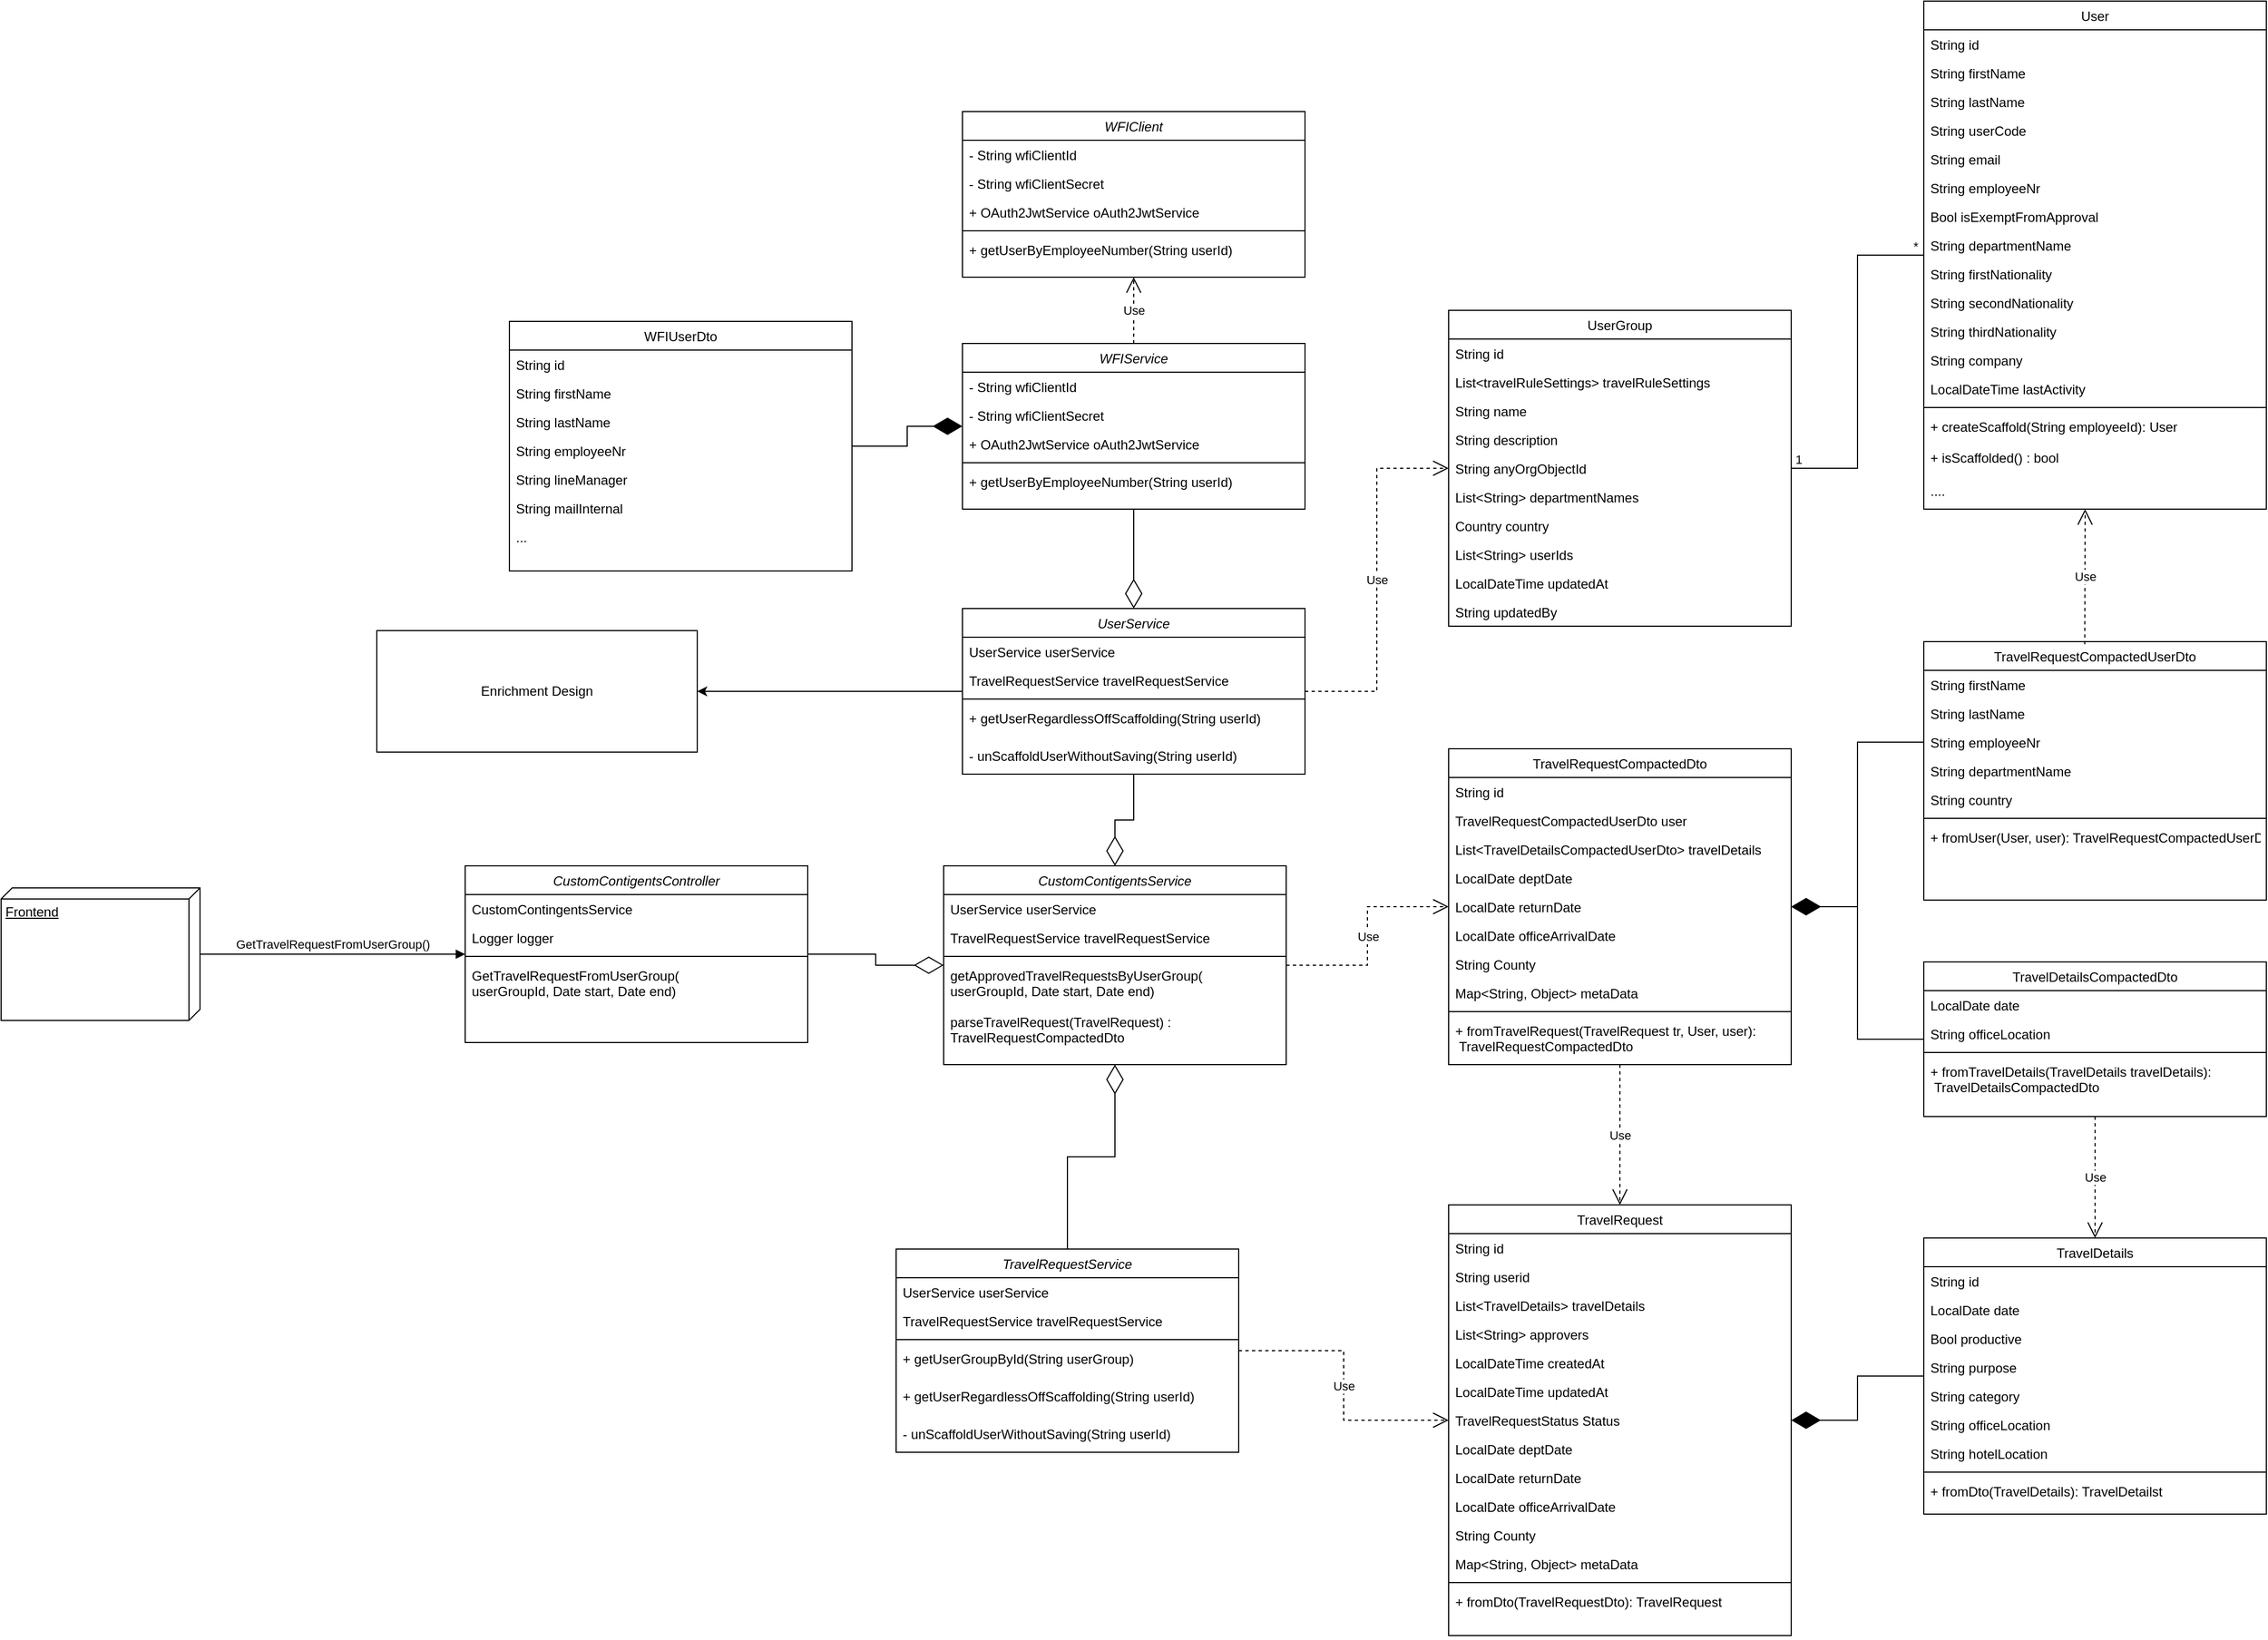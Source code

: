 <mxfile version="27.0.9">
  <diagram id="C5RBs43oDa-KdzZeNtuy" name="Page-1">
    <mxGraphModel dx="3778" dy="2885" grid="1" gridSize="10" guides="1" tooltips="1" connect="1" arrows="1" fold="1" page="1" pageScale="1" pageWidth="827" pageHeight="1169" math="0" shadow="0">
      <root>
        <mxCell id="WIyWlLk6GJQsqaUBKTNV-0" />
        <mxCell id="WIyWlLk6GJQsqaUBKTNV-1" parent="WIyWlLk6GJQsqaUBKTNV-0" />
        <mxCell id="zkfFHV4jXpPFQw0GAbJ--0" value="CustomContigentsController" style="swimlane;fontStyle=2;align=center;verticalAlign=top;childLayout=stackLayout;horizontal=1;startSize=26;horizontalStack=0;resizeParent=1;resizeLast=0;collapsible=1;marginBottom=0;rounded=0;shadow=0;strokeWidth=1;" parent="WIyWlLk6GJQsqaUBKTNV-1" vertex="1">
          <mxGeometry x="-20" y="323" width="310" height="160" as="geometry">
            <mxRectangle x="230" y="140" width="160" height="26" as="alternateBounds" />
          </mxGeometry>
        </mxCell>
        <mxCell id="pXwS8u75Fgbr8k_ODCvV-9" value="CustomContingentsService" style="text;align=left;verticalAlign=top;spacingLeft=4;spacingRight=4;overflow=hidden;rotatable=0;points=[[0,0.5],[1,0.5]];portConstraint=eastwest;rounded=0;shadow=0;html=0;" parent="zkfFHV4jXpPFQw0GAbJ--0" vertex="1">
          <mxGeometry y="26" width="310" height="26" as="geometry" />
        </mxCell>
        <mxCell id="zkfFHV4jXpPFQw0GAbJ--3" value="Logger logger" style="text;align=left;verticalAlign=top;spacingLeft=4;spacingRight=4;overflow=hidden;rotatable=0;points=[[0,0.5],[1,0.5]];portConstraint=eastwest;rounded=0;shadow=0;html=0;" parent="zkfFHV4jXpPFQw0GAbJ--0" vertex="1">
          <mxGeometry y="52" width="310" height="26" as="geometry" />
        </mxCell>
        <mxCell id="zkfFHV4jXpPFQw0GAbJ--4" value="" style="line;html=1;strokeWidth=1;align=left;verticalAlign=middle;spacingTop=-1;spacingLeft=3;spacingRight=3;rotatable=0;labelPosition=right;points=[];portConstraint=eastwest;" parent="zkfFHV4jXpPFQw0GAbJ--0" vertex="1">
          <mxGeometry y="78" width="310" height="8" as="geometry" />
        </mxCell>
        <mxCell id="zkfFHV4jXpPFQw0GAbJ--5" value="GetTravelRequestFromUserGroup(&#xa;userGroupId, Date start, Date end)" style="text;align=left;verticalAlign=top;spacingLeft=4;spacingRight=4;overflow=hidden;rotatable=0;points=[[0,0.5],[1,0.5]];portConstraint=eastwest;" parent="zkfFHV4jXpPFQw0GAbJ--0" vertex="1">
          <mxGeometry y="86" width="310" height="70" as="geometry" />
        </mxCell>
        <mxCell id="zkfFHV4jXpPFQw0GAbJ--17" value="TravelRequestCompactedDto" style="swimlane;fontStyle=0;align=center;verticalAlign=top;childLayout=stackLayout;horizontal=1;startSize=26;horizontalStack=0;resizeParent=1;resizeLast=0;collapsible=1;marginBottom=0;rounded=0;shadow=0;strokeWidth=1;" parent="WIyWlLk6GJQsqaUBKTNV-1" vertex="1">
          <mxGeometry x="870" y="217" width="310" height="286" as="geometry">
            <mxRectangle x="550" y="140" width="160" height="26" as="alternateBounds" />
          </mxGeometry>
        </mxCell>
        <mxCell id="zkfFHV4jXpPFQw0GAbJ--18" value="String id" style="text;align=left;verticalAlign=top;spacingLeft=4;spacingRight=4;overflow=hidden;rotatable=0;points=[[0,0.5],[1,0.5]];portConstraint=eastwest;" parent="zkfFHV4jXpPFQw0GAbJ--17" vertex="1">
          <mxGeometry y="26" width="310" height="26" as="geometry" />
        </mxCell>
        <mxCell id="zkfFHV4jXpPFQw0GAbJ--20" value="TravelRequestCompactedUserDto user&#xa;" style="text;align=left;verticalAlign=top;spacingLeft=4;spacingRight=4;overflow=hidden;rotatable=0;points=[[0,0.5],[1,0.5]];portConstraint=eastwest;rounded=0;shadow=0;html=0;" parent="zkfFHV4jXpPFQw0GAbJ--17" vertex="1">
          <mxGeometry y="52" width="310" height="26" as="geometry" />
        </mxCell>
        <mxCell id="pXwS8u75Fgbr8k_ODCvV-32" value="List&lt;TravelDetailsCompactedUserDto&gt; travelDetails&#xa;" style="text;align=left;verticalAlign=top;spacingLeft=4;spacingRight=4;overflow=hidden;rotatable=0;points=[[0,0.5],[1,0.5]];portConstraint=eastwest;rounded=0;shadow=0;html=0;" parent="zkfFHV4jXpPFQw0GAbJ--17" vertex="1">
          <mxGeometry y="78" width="310" height="26" as="geometry" />
        </mxCell>
        <mxCell id="zkfFHV4jXpPFQw0GAbJ--21" value="LocalDate deptDate" style="text;align=left;verticalAlign=top;spacingLeft=4;spacingRight=4;overflow=hidden;rotatable=0;points=[[0,0.5],[1,0.5]];portConstraint=eastwest;rounded=0;shadow=0;html=0;" parent="zkfFHV4jXpPFQw0GAbJ--17" vertex="1">
          <mxGeometry y="104" width="310" height="26" as="geometry" />
        </mxCell>
        <mxCell id="pXwS8u75Fgbr8k_ODCvV-15" value="LocalDate returnDate" style="text;align=left;verticalAlign=top;spacingLeft=4;spacingRight=4;overflow=hidden;rotatable=0;points=[[0,0.5],[1,0.5]];portConstraint=eastwest;rounded=0;shadow=0;html=0;" parent="zkfFHV4jXpPFQw0GAbJ--17" vertex="1">
          <mxGeometry y="130" width="310" height="26" as="geometry" />
        </mxCell>
        <mxCell id="zkfFHV4jXpPFQw0GAbJ--22" value="LocalDate officeArrivalDate" style="text;align=left;verticalAlign=top;spacingLeft=4;spacingRight=4;overflow=hidden;rotatable=0;points=[[0,0.5],[1,0.5]];portConstraint=eastwest;rounded=0;shadow=0;html=0;" parent="zkfFHV4jXpPFQw0GAbJ--17" vertex="1">
          <mxGeometry y="156" width="310" height="26" as="geometry" />
        </mxCell>
        <mxCell id="pXwS8u75Fgbr8k_ODCvV-20" value="String County" style="text;align=left;verticalAlign=top;spacingLeft=4;spacingRight=4;overflow=hidden;rotatable=0;points=[[0,0.5],[1,0.5]];portConstraint=eastwest;rounded=0;shadow=0;html=0;" parent="zkfFHV4jXpPFQw0GAbJ--17" vertex="1">
          <mxGeometry y="182" width="310" height="26" as="geometry" />
        </mxCell>
        <mxCell id="pXwS8u75Fgbr8k_ODCvV-21" value="Map&lt;String, Object&gt; metaData" style="text;align=left;verticalAlign=top;spacingLeft=4;spacingRight=4;overflow=hidden;rotatable=0;points=[[0,0.5],[1,0.5]];portConstraint=eastwest;rounded=0;shadow=0;html=0;" parent="zkfFHV4jXpPFQw0GAbJ--17" vertex="1">
          <mxGeometry y="208" width="310" height="26" as="geometry" />
        </mxCell>
        <mxCell id="zkfFHV4jXpPFQw0GAbJ--23" value="" style="line;html=1;strokeWidth=1;align=left;verticalAlign=middle;spacingTop=-1;spacingLeft=3;spacingRight=3;rotatable=0;labelPosition=right;points=[];portConstraint=eastwest;" parent="zkfFHV4jXpPFQw0GAbJ--17" vertex="1">
          <mxGeometry y="234" width="310" height="8" as="geometry" />
        </mxCell>
        <mxCell id="zkfFHV4jXpPFQw0GAbJ--24" value="+ fromTravelRequest(TravelRequest tr, User, user):&#xa; TravelRequestCompactedDto" style="text;align=left;verticalAlign=top;spacingLeft=4;spacingRight=4;overflow=hidden;rotatable=0;points=[[0,0.5],[1,0.5]];portConstraint=eastwest;" parent="zkfFHV4jXpPFQw0GAbJ--17" vertex="1">
          <mxGeometry y="242" width="310" height="44" as="geometry" />
        </mxCell>
        <mxCell id="pXwS8u75Fgbr8k_ODCvV-10" value="CustomContigentsService" style="swimlane;fontStyle=2;align=center;verticalAlign=top;childLayout=stackLayout;horizontal=1;startSize=26;horizontalStack=0;resizeParent=1;resizeLast=0;collapsible=1;marginBottom=0;rounded=0;shadow=0;strokeWidth=1;" parent="WIyWlLk6GJQsqaUBKTNV-1" vertex="1">
          <mxGeometry x="413" y="323" width="310" height="180" as="geometry">
            <mxRectangle x="230" y="140" width="160" height="26" as="alternateBounds" />
          </mxGeometry>
        </mxCell>
        <mxCell id="pXwS8u75Fgbr8k_ODCvV-11" value="UserService userService" style="text;align=left;verticalAlign=top;spacingLeft=4;spacingRight=4;overflow=hidden;rotatable=0;points=[[0,0.5],[1,0.5]];portConstraint=eastwest;rounded=0;shadow=0;html=0;" parent="pXwS8u75Fgbr8k_ODCvV-10" vertex="1">
          <mxGeometry y="26" width="310" height="26" as="geometry" />
        </mxCell>
        <mxCell id="pXwS8u75Fgbr8k_ODCvV-12" value="TravelRequestService travelRequestService" style="text;align=left;verticalAlign=top;spacingLeft=4;spacingRight=4;overflow=hidden;rotatable=0;points=[[0,0.5],[1,0.5]];portConstraint=eastwest;rounded=0;shadow=0;html=0;" parent="pXwS8u75Fgbr8k_ODCvV-10" vertex="1">
          <mxGeometry y="52" width="310" height="26" as="geometry" />
        </mxCell>
        <mxCell id="pXwS8u75Fgbr8k_ODCvV-13" value="" style="line;html=1;strokeWidth=1;align=left;verticalAlign=middle;spacingTop=-1;spacingLeft=3;spacingRight=3;rotatable=0;labelPosition=right;points=[];portConstraint=eastwest;" parent="pXwS8u75Fgbr8k_ODCvV-10" vertex="1">
          <mxGeometry y="78" width="310" height="8" as="geometry" />
        </mxCell>
        <mxCell id="pXwS8u75Fgbr8k_ODCvV-14" value="getApprovedTravelRequestsByUserGroup(&#xa;userGroupId, Date start, Date end)&#xa;&#xa;parseTravelRequest(TravelRequest) : &#xa;TravelRequestCompactedDto" style="text;align=left;verticalAlign=top;spacingLeft=4;spacingRight=4;overflow=hidden;rotatable=0;points=[[0,0.5],[1,0.5]];portConstraint=eastwest;" parent="pXwS8u75Fgbr8k_ODCvV-10" vertex="1">
          <mxGeometry y="86" width="310" height="94" as="geometry" />
        </mxCell>
        <mxCell id="pXwS8u75Fgbr8k_ODCvV-22" value="TravelDetailsCompactedDto" style="swimlane;fontStyle=0;align=center;verticalAlign=top;childLayout=stackLayout;horizontal=1;startSize=26;horizontalStack=0;resizeParent=1;resizeLast=0;collapsible=1;marginBottom=0;rounded=0;shadow=0;strokeWidth=1;" parent="WIyWlLk6GJQsqaUBKTNV-1" vertex="1">
          <mxGeometry x="1300" y="410" width="310" height="140" as="geometry">
            <mxRectangle x="550" y="140" width="160" height="26" as="alternateBounds" />
          </mxGeometry>
        </mxCell>
        <mxCell id="pXwS8u75Fgbr8k_ODCvV-28" value="LocalDate date" style="text;align=left;verticalAlign=top;spacingLeft=4;spacingRight=4;overflow=hidden;rotatable=0;points=[[0,0.5],[1,0.5]];portConstraint=eastwest;rounded=0;shadow=0;html=0;" parent="pXwS8u75Fgbr8k_ODCvV-22" vertex="1">
          <mxGeometry y="26" width="310" height="26" as="geometry" />
        </mxCell>
        <mxCell id="pXwS8u75Fgbr8k_ODCvV-29" value="String officeLocation" style="text;align=left;verticalAlign=top;spacingLeft=4;spacingRight=4;overflow=hidden;rotatable=0;points=[[0,0.5],[1,0.5]];portConstraint=eastwest;rounded=0;shadow=0;html=0;" parent="pXwS8u75Fgbr8k_ODCvV-22" vertex="1">
          <mxGeometry y="52" width="310" height="26" as="geometry" />
        </mxCell>
        <mxCell id="pXwS8u75Fgbr8k_ODCvV-30" value="" style="line;html=1;strokeWidth=1;align=left;verticalAlign=middle;spacingTop=-1;spacingLeft=3;spacingRight=3;rotatable=0;labelPosition=right;points=[];portConstraint=eastwest;" parent="pXwS8u75Fgbr8k_ODCvV-22" vertex="1">
          <mxGeometry y="78" width="310" height="8" as="geometry" />
        </mxCell>
        <mxCell id="pXwS8u75Fgbr8k_ODCvV-31" value="+ fromTravelDetails(TravelDetails travelDetails):&#xa; TravelDetailsCompactedDto" style="text;align=left;verticalAlign=top;spacingLeft=4;spacingRight=4;overflow=hidden;rotatable=0;points=[[0,0.5],[1,0.5]];portConstraint=eastwest;" parent="pXwS8u75Fgbr8k_ODCvV-22" vertex="1">
          <mxGeometry y="86" width="310" height="44" as="geometry" />
        </mxCell>
        <mxCell id="pXwS8u75Fgbr8k_ODCvV-33" value="TravelRequestCompactedUserDto" style="swimlane;fontStyle=0;align=center;verticalAlign=top;childLayout=stackLayout;horizontal=1;startSize=26;horizontalStack=0;resizeParent=1;resizeLast=0;collapsible=1;marginBottom=0;rounded=0;shadow=0;strokeWidth=1;" parent="WIyWlLk6GJQsqaUBKTNV-1" vertex="1">
          <mxGeometry x="1300" y="120" width="310" height="234" as="geometry">
            <mxRectangle x="550" y="140" width="160" height="26" as="alternateBounds" />
          </mxGeometry>
        </mxCell>
        <mxCell id="pXwS8u75Fgbr8k_ODCvV-44" value="String firstName" style="text;align=left;verticalAlign=top;spacingLeft=4;spacingRight=4;overflow=hidden;rotatable=0;points=[[0,0.5],[1,0.5]];portConstraint=eastwest;" parent="pXwS8u75Fgbr8k_ODCvV-33" vertex="1">
          <mxGeometry y="26" width="310" height="26" as="geometry" />
        </mxCell>
        <mxCell id="pXwS8u75Fgbr8k_ODCvV-35" value="String lastName" style="text;align=left;verticalAlign=top;spacingLeft=4;spacingRight=4;overflow=hidden;rotatable=0;points=[[0,0.5],[1,0.5]];portConstraint=eastwest;rounded=0;shadow=0;html=0;" parent="pXwS8u75Fgbr8k_ODCvV-33" vertex="1">
          <mxGeometry y="52" width="310" height="26" as="geometry" />
        </mxCell>
        <mxCell id="pXwS8u75Fgbr8k_ODCvV-36" value="String employeeNr" style="text;align=left;verticalAlign=top;spacingLeft=4;spacingRight=4;overflow=hidden;rotatable=0;points=[[0,0.5],[1,0.5]];portConstraint=eastwest;rounded=0;shadow=0;html=0;" parent="pXwS8u75Fgbr8k_ODCvV-33" vertex="1">
          <mxGeometry y="78" width="310" height="26" as="geometry" />
        </mxCell>
        <mxCell id="pXwS8u75Fgbr8k_ODCvV-37" value="String departmentName" style="text;align=left;verticalAlign=top;spacingLeft=4;spacingRight=4;overflow=hidden;rotatable=0;points=[[0,0.5],[1,0.5]];portConstraint=eastwest;rounded=0;shadow=0;html=0;" parent="pXwS8u75Fgbr8k_ODCvV-33" vertex="1">
          <mxGeometry y="104" width="310" height="26" as="geometry" />
        </mxCell>
        <mxCell id="pXwS8u75Fgbr8k_ODCvV-38" value="String country" style="text;align=left;verticalAlign=top;spacingLeft=4;spacingRight=4;overflow=hidden;rotatable=0;points=[[0,0.5],[1,0.5]];portConstraint=eastwest;rounded=0;shadow=0;html=0;" parent="pXwS8u75Fgbr8k_ODCvV-33" vertex="1">
          <mxGeometry y="130" width="310" height="26" as="geometry" />
        </mxCell>
        <mxCell id="pXwS8u75Fgbr8k_ODCvV-41" value="" style="line;html=1;strokeWidth=1;align=left;verticalAlign=middle;spacingTop=-1;spacingLeft=3;spacingRight=3;rotatable=0;labelPosition=right;points=[];portConstraint=eastwest;" parent="pXwS8u75Fgbr8k_ODCvV-33" vertex="1">
          <mxGeometry y="156" width="310" height="8" as="geometry" />
        </mxCell>
        <mxCell id="pXwS8u75Fgbr8k_ODCvV-42" value="+ fromUser(User, user): TravelRequestCompactedUserDto" style="text;align=left;verticalAlign=top;spacingLeft=4;spacingRight=4;overflow=hidden;rotatable=0;points=[[0,0.5],[1,0.5]];portConstraint=eastwest;" parent="pXwS8u75Fgbr8k_ODCvV-33" vertex="1">
          <mxGeometry y="164" width="310" height="44" as="geometry" />
        </mxCell>
        <mxCell id="pXwS8u75Fgbr8k_ODCvV-43" value="" style="endArrow=diamondThin;endFill=1;endSize=24;html=1;rounded=0;edgeStyle=elbowEdgeStyle;" parent="WIyWlLk6GJQsqaUBKTNV-1" source="pXwS8u75Fgbr8k_ODCvV-22" target="zkfFHV4jXpPFQw0GAbJ--17" edge="1">
          <mxGeometry width="160" relative="1" as="geometry">
            <mxPoint x="1299.07" y="111.142" as="sourcePoint" />
            <mxPoint x="930" y="430" as="targetPoint" />
          </mxGeometry>
        </mxCell>
        <mxCell id="pXwS8u75Fgbr8k_ODCvV-45" value="" style="endArrow=diamondThin;endFill=1;endSize=24;html=1;rounded=0;exitX=0;exitY=0.5;exitDx=0;exitDy=0;edgeStyle=elbowEdgeStyle;" parent="WIyWlLk6GJQsqaUBKTNV-1" source="pXwS8u75Fgbr8k_ODCvV-36" target="zkfFHV4jXpPFQw0GAbJ--17" edge="1">
          <mxGeometry width="160" relative="1" as="geometry">
            <mxPoint x="1309" y="199" as="sourcePoint" />
            <mxPoint x="1153" y="342" as="targetPoint" />
          </mxGeometry>
        </mxCell>
        <mxCell id="pXwS8u75Fgbr8k_ODCvV-46" value="TravelRequestService" style="swimlane;fontStyle=2;align=center;verticalAlign=top;childLayout=stackLayout;horizontal=1;startSize=26;horizontalStack=0;resizeParent=1;resizeLast=0;collapsible=1;marginBottom=0;rounded=0;shadow=0;strokeWidth=1;" parent="WIyWlLk6GJQsqaUBKTNV-1" vertex="1">
          <mxGeometry x="370" y="670" width="310" height="184" as="geometry">
            <mxRectangle x="230" y="140" width="160" height="26" as="alternateBounds" />
          </mxGeometry>
        </mxCell>
        <mxCell id="pXwS8u75Fgbr8k_ODCvV-47" value="UserService userService" style="text;align=left;verticalAlign=top;spacingLeft=4;spacingRight=4;overflow=hidden;rotatable=0;points=[[0,0.5],[1,0.5]];portConstraint=eastwest;rounded=0;shadow=0;html=0;" parent="pXwS8u75Fgbr8k_ODCvV-46" vertex="1">
          <mxGeometry y="26" width="310" height="26" as="geometry" />
        </mxCell>
        <mxCell id="pXwS8u75Fgbr8k_ODCvV-48" value="TravelRequestService travelRequestService" style="text;align=left;verticalAlign=top;spacingLeft=4;spacingRight=4;overflow=hidden;rotatable=0;points=[[0,0.5],[1,0.5]];portConstraint=eastwest;rounded=0;shadow=0;html=0;" parent="pXwS8u75Fgbr8k_ODCvV-46" vertex="1">
          <mxGeometry y="52" width="310" height="26" as="geometry" />
        </mxCell>
        <mxCell id="pXwS8u75Fgbr8k_ODCvV-49" value="" style="line;html=1;strokeWidth=1;align=left;verticalAlign=middle;spacingTop=-1;spacingLeft=3;spacingRight=3;rotatable=0;labelPosition=right;points=[];portConstraint=eastwest;" parent="pXwS8u75Fgbr8k_ODCvV-46" vertex="1">
          <mxGeometry y="78" width="310" height="8" as="geometry" />
        </mxCell>
        <mxCell id="pXwS8u75Fgbr8k_ODCvV-67" value="+ getUserGroupById(String userGroup)&#xa;" style="text;align=left;verticalAlign=top;spacingLeft=4;spacingRight=4;overflow=hidden;rotatable=0;points=[[0,0.5],[1,0.5]];portConstraint=eastwest;" parent="pXwS8u75Fgbr8k_ODCvV-46" vertex="1">
          <mxGeometry y="86" width="310" height="34" as="geometry" />
        </mxCell>
        <mxCell id="pXwS8u75Fgbr8k_ODCvV-51" value="+ getUserRegardlessOffScaffolding(String userId)&#xa;" style="text;align=left;verticalAlign=top;spacingLeft=4;spacingRight=4;overflow=hidden;rotatable=0;points=[[0,0.5],[1,0.5]];portConstraint=eastwest;" parent="pXwS8u75Fgbr8k_ODCvV-46" vertex="1">
          <mxGeometry y="120" width="310" height="34" as="geometry" />
        </mxCell>
        <mxCell id="pXwS8u75Fgbr8k_ODCvV-50" value="- unScaffoldUserWithoutSaving(String userId)&#xa;" style="text;align=left;verticalAlign=top;spacingLeft=4;spacingRight=4;overflow=hidden;rotatable=0;points=[[0,0.5],[1,0.5]];portConstraint=eastwest;" parent="pXwS8u75Fgbr8k_ODCvV-46" vertex="1">
          <mxGeometry y="154" width="310" height="30" as="geometry" />
        </mxCell>
        <mxCell id="pXwS8u75Fgbr8k_ODCvV-52" value="Use" style="endArrow=open;endSize=12;dashed=1;html=1;rounded=0;edgeStyle=elbowEdgeStyle;" parent="WIyWlLk6GJQsqaUBKTNV-1" source="pXwS8u75Fgbr8k_ODCvV-10" target="zkfFHV4jXpPFQw0GAbJ--17" edge="1">
          <mxGeometry width="160" relative="1" as="geometry">
            <mxPoint x="570" y="530" as="sourcePoint" />
            <mxPoint x="730" y="530" as="targetPoint" />
          </mxGeometry>
        </mxCell>
        <mxCell id="pXwS8u75Fgbr8k_ODCvV-59" value="" style="endArrow=diamondThin;endFill=0;endSize=24;html=1;rounded=0;edgeStyle=orthogonalEdgeStyle;elbow=vertical;" parent="WIyWlLk6GJQsqaUBKTNV-1" source="zkfFHV4jXpPFQw0GAbJ--0" target="pXwS8u75Fgbr8k_ODCvV-10" edge="1">
          <mxGeometry width="160" relative="1" as="geometry">
            <mxPoint x="610" y="470" as="sourcePoint" />
            <mxPoint x="770" y="470" as="targetPoint" />
          </mxGeometry>
        </mxCell>
        <mxCell id="pXwS8u75Fgbr8k_ODCvV-60" value="" style="endArrow=diamondThin;endFill=0;endSize=24;html=1;rounded=0;edgeStyle=elbowEdgeStyle;elbow=vertical;" parent="WIyWlLk6GJQsqaUBKTNV-1" source="pXwS8u75Fgbr8k_ODCvV-46" target="pXwS8u75Fgbr8k_ODCvV-10" edge="1">
          <mxGeometry width="160" relative="1" as="geometry">
            <mxPoint x="590" y="520" as="sourcePoint" />
            <mxPoint x="750" y="520" as="targetPoint" />
          </mxGeometry>
        </mxCell>
        <mxCell id="pXwS8u75Fgbr8k_ODCvV-61" value="UserService" style="swimlane;fontStyle=2;align=center;verticalAlign=top;childLayout=stackLayout;horizontal=1;startSize=26;horizontalStack=0;resizeParent=1;resizeLast=0;collapsible=1;marginBottom=0;rounded=0;shadow=0;strokeWidth=1;" parent="WIyWlLk6GJQsqaUBKTNV-1" vertex="1">
          <mxGeometry x="430" y="90" width="310" height="150" as="geometry">
            <mxRectangle x="230" y="140" width="160" height="26" as="alternateBounds" />
          </mxGeometry>
        </mxCell>
        <mxCell id="pXwS8u75Fgbr8k_ODCvV-62" value="UserService userService" style="text;align=left;verticalAlign=top;spacingLeft=4;spacingRight=4;overflow=hidden;rotatable=0;points=[[0,0.5],[1,0.5]];portConstraint=eastwest;rounded=0;shadow=0;html=0;" parent="pXwS8u75Fgbr8k_ODCvV-61" vertex="1">
          <mxGeometry y="26" width="310" height="26" as="geometry" />
        </mxCell>
        <mxCell id="pXwS8u75Fgbr8k_ODCvV-63" value="TravelRequestService travelRequestService" style="text;align=left;verticalAlign=top;spacingLeft=4;spacingRight=4;overflow=hidden;rotatable=0;points=[[0,0.5],[1,0.5]];portConstraint=eastwest;rounded=0;shadow=0;html=0;" parent="pXwS8u75Fgbr8k_ODCvV-61" vertex="1">
          <mxGeometry y="52" width="310" height="26" as="geometry" />
        </mxCell>
        <mxCell id="pXwS8u75Fgbr8k_ODCvV-64" value="" style="line;html=1;strokeWidth=1;align=left;verticalAlign=middle;spacingTop=-1;spacingLeft=3;spacingRight=3;rotatable=0;labelPosition=right;points=[];portConstraint=eastwest;" parent="pXwS8u75Fgbr8k_ODCvV-61" vertex="1">
          <mxGeometry y="78" width="310" height="8" as="geometry" />
        </mxCell>
        <mxCell id="pXwS8u75Fgbr8k_ODCvV-65" value="+ getUserRegardlessOffScaffolding(String userId)&#xa;" style="text;align=left;verticalAlign=top;spacingLeft=4;spacingRight=4;overflow=hidden;rotatable=0;points=[[0,0.5],[1,0.5]];portConstraint=eastwest;" parent="pXwS8u75Fgbr8k_ODCvV-61" vertex="1">
          <mxGeometry y="86" width="310" height="34" as="geometry" />
        </mxCell>
        <mxCell id="pXwS8u75Fgbr8k_ODCvV-66" value="- unScaffoldUserWithoutSaving(String userId)&#xa;" style="text;align=left;verticalAlign=top;spacingLeft=4;spacingRight=4;overflow=hidden;rotatable=0;points=[[0,0.5],[1,0.5]];portConstraint=eastwest;" parent="pXwS8u75Fgbr8k_ODCvV-61" vertex="1">
          <mxGeometry y="120" width="310" height="30" as="geometry" />
        </mxCell>
        <mxCell id="pXwS8u75Fgbr8k_ODCvV-68" value="" style="endArrow=diamondThin;endFill=0;endSize=24;html=1;rounded=0;edgeStyle=elbowEdgeStyle;elbow=vertical;" parent="WIyWlLk6GJQsqaUBKTNV-1" source="pXwS8u75Fgbr8k_ODCvV-61" target="pXwS8u75Fgbr8k_ODCvV-10" edge="1">
          <mxGeometry width="160" relative="1" as="geometry">
            <mxPoint x="345" y="690" as="sourcePoint" />
            <mxPoint x="578" y="513" as="targetPoint" />
          </mxGeometry>
        </mxCell>
        <mxCell id="pXwS8u75Fgbr8k_ODCvV-69" value="WFIService" style="swimlane;fontStyle=2;align=center;verticalAlign=top;childLayout=stackLayout;horizontal=1;startSize=26;horizontalStack=0;resizeParent=1;resizeLast=0;collapsible=1;marginBottom=0;rounded=0;shadow=0;strokeWidth=1;" parent="WIyWlLk6GJQsqaUBKTNV-1" vertex="1">
          <mxGeometry x="430" y="-150" width="310" height="150" as="geometry">
            <mxRectangle x="230" y="140" width="160" height="26" as="alternateBounds" />
          </mxGeometry>
        </mxCell>
        <mxCell id="pXwS8u75Fgbr8k_ODCvV-70" value="- String wfiClientId" style="text;align=left;verticalAlign=top;spacingLeft=4;spacingRight=4;overflow=hidden;rotatable=0;points=[[0,0.5],[1,0.5]];portConstraint=eastwest;rounded=0;shadow=0;html=0;" parent="pXwS8u75Fgbr8k_ODCvV-69" vertex="1">
          <mxGeometry y="26" width="310" height="26" as="geometry" />
        </mxCell>
        <mxCell id="pXwS8u75Fgbr8k_ODCvV-75" value="- String wfiClientSecret" style="text;align=left;verticalAlign=top;spacingLeft=4;spacingRight=4;overflow=hidden;rotatable=0;points=[[0,0.5],[1,0.5]];portConstraint=eastwest;rounded=0;shadow=0;html=0;" parent="pXwS8u75Fgbr8k_ODCvV-69" vertex="1">
          <mxGeometry y="52" width="310" height="26" as="geometry" />
        </mxCell>
        <mxCell id="pXwS8u75Fgbr8k_ODCvV-71" value="+ OAuth2JwtService oAuth2JwtService" style="text;align=left;verticalAlign=top;spacingLeft=4;spacingRight=4;overflow=hidden;rotatable=0;points=[[0,0.5],[1,0.5]];portConstraint=eastwest;rounded=0;shadow=0;html=0;" parent="pXwS8u75Fgbr8k_ODCvV-69" vertex="1">
          <mxGeometry y="78" width="310" height="26" as="geometry" />
        </mxCell>
        <mxCell id="pXwS8u75Fgbr8k_ODCvV-72" value="" style="line;html=1;strokeWidth=1;align=left;verticalAlign=middle;spacingTop=-1;spacingLeft=3;spacingRight=3;rotatable=0;labelPosition=right;points=[];portConstraint=eastwest;" parent="pXwS8u75Fgbr8k_ODCvV-69" vertex="1">
          <mxGeometry y="104" width="310" height="8" as="geometry" />
        </mxCell>
        <mxCell id="pXwS8u75Fgbr8k_ODCvV-73" value="+ getUserByEmployeeNumber(String userId)&#xa;" style="text;align=left;verticalAlign=top;spacingLeft=4;spacingRight=4;overflow=hidden;rotatable=0;points=[[0,0.5],[1,0.5]];portConstraint=eastwest;" parent="pXwS8u75Fgbr8k_ODCvV-69" vertex="1">
          <mxGeometry y="112" width="310" height="34" as="geometry" />
        </mxCell>
        <mxCell id="pXwS8u75Fgbr8k_ODCvV-76" value="" style="endArrow=diamondThin;endFill=0;endSize=24;html=1;rounded=0;edgeStyle=elbowEdgeStyle;elbow=vertical;" parent="WIyWlLk6GJQsqaUBKTNV-1" source="pXwS8u75Fgbr8k_ODCvV-69" target="pXwS8u75Fgbr8k_ODCvV-61" edge="1">
          <mxGeometry width="160" relative="1" as="geometry">
            <mxPoint x="520" y="-50" as="sourcePoint" />
            <mxPoint x="680" y="-50" as="targetPoint" />
          </mxGeometry>
        </mxCell>
        <mxCell id="pXwS8u75Fgbr8k_ODCvV-77" value="WFIUserDto" style="swimlane;fontStyle=0;align=center;verticalAlign=top;childLayout=stackLayout;horizontal=1;startSize=26;horizontalStack=0;resizeParent=1;resizeLast=0;collapsible=1;marginBottom=0;rounded=0;shadow=0;strokeWidth=1;" parent="WIyWlLk6GJQsqaUBKTNV-1" vertex="1">
          <mxGeometry x="20" y="-170" width="310" height="226" as="geometry">
            <mxRectangle x="550" y="140" width="160" height="26" as="alternateBounds" />
          </mxGeometry>
        </mxCell>
        <mxCell id="pXwS8u75Fgbr8k_ODCvV-78" value="String id" style="text;align=left;verticalAlign=top;spacingLeft=4;spacingRight=4;overflow=hidden;rotatable=0;points=[[0,0.5],[1,0.5]];portConstraint=eastwest;" parent="pXwS8u75Fgbr8k_ODCvV-77" vertex="1">
          <mxGeometry y="26" width="310" height="26" as="geometry" />
        </mxCell>
        <mxCell id="pXwS8u75Fgbr8k_ODCvV-79" value="String firstName" style="text;align=left;verticalAlign=top;spacingLeft=4;spacingRight=4;overflow=hidden;rotatable=0;points=[[0,0.5],[1,0.5]];portConstraint=eastwest;" parent="pXwS8u75Fgbr8k_ODCvV-77" vertex="1">
          <mxGeometry y="52" width="310" height="26" as="geometry" />
        </mxCell>
        <mxCell id="pXwS8u75Fgbr8k_ODCvV-80" value="String lastName" style="text;align=left;verticalAlign=top;spacingLeft=4;spacingRight=4;overflow=hidden;rotatable=0;points=[[0,0.5],[1,0.5]];portConstraint=eastwest;rounded=0;shadow=0;html=0;" parent="pXwS8u75Fgbr8k_ODCvV-77" vertex="1">
          <mxGeometry y="78" width="310" height="26" as="geometry" />
        </mxCell>
        <mxCell id="pXwS8u75Fgbr8k_ODCvV-81" value="String employeeNr" style="text;align=left;verticalAlign=top;spacingLeft=4;spacingRight=4;overflow=hidden;rotatable=0;points=[[0,0.5],[1,0.5]];portConstraint=eastwest;rounded=0;shadow=0;html=0;" parent="pXwS8u75Fgbr8k_ODCvV-77" vertex="1">
          <mxGeometry y="104" width="310" height="26" as="geometry" />
        </mxCell>
        <mxCell id="pXwS8u75Fgbr8k_ODCvV-86" value="String lineManager" style="text;align=left;verticalAlign=top;spacingLeft=4;spacingRight=4;overflow=hidden;rotatable=0;points=[[0,0.5],[1,0.5]];portConstraint=eastwest;rounded=0;shadow=0;html=0;" parent="pXwS8u75Fgbr8k_ODCvV-77" vertex="1">
          <mxGeometry y="130" width="310" height="26" as="geometry" />
        </mxCell>
        <mxCell id="pXwS8u75Fgbr8k_ODCvV-82" value="String mailInternal" style="text;align=left;verticalAlign=top;spacingLeft=4;spacingRight=4;overflow=hidden;rotatable=0;points=[[0,0.5],[1,0.5]];portConstraint=eastwest;rounded=0;shadow=0;html=0;" parent="pXwS8u75Fgbr8k_ODCvV-77" vertex="1">
          <mxGeometry y="156" width="310" height="26" as="geometry" />
        </mxCell>
        <mxCell id="pXwS8u75Fgbr8k_ODCvV-83" value="..." style="text;align=left;verticalAlign=top;spacingLeft=4;spacingRight=4;overflow=hidden;rotatable=0;points=[[0,0.5],[1,0.5]];portConstraint=eastwest;rounded=0;shadow=0;html=0;" parent="pXwS8u75Fgbr8k_ODCvV-77" vertex="1">
          <mxGeometry y="182" width="310" height="26" as="geometry" />
        </mxCell>
        <mxCell id="pXwS8u75Fgbr8k_ODCvV-87" value="" style="endArrow=diamondThin;endFill=1;endSize=24;html=1;rounded=0;edgeStyle=elbowEdgeStyle;" parent="WIyWlLk6GJQsqaUBKTNV-1" source="pXwS8u75Fgbr8k_ODCvV-77" target="pXwS8u75Fgbr8k_ODCvV-69" edge="1">
          <mxGeometry width="160" relative="1" as="geometry">
            <mxPoint x="640" y="40" as="sourcePoint" />
            <mxPoint x="800" y="40" as="targetPoint" />
          </mxGeometry>
        </mxCell>
        <mxCell id="pXwS8u75Fgbr8k_ODCvV-88" value="TravelRequest" style="swimlane;fontStyle=0;align=center;verticalAlign=top;childLayout=stackLayout;horizontal=1;startSize=26;horizontalStack=0;resizeParent=1;resizeLast=0;collapsible=1;marginBottom=0;rounded=0;shadow=0;strokeWidth=1;" parent="WIyWlLk6GJQsqaUBKTNV-1" vertex="1">
          <mxGeometry x="870" y="630" width="310" height="390" as="geometry">
            <mxRectangle x="550" y="140" width="160" height="26" as="alternateBounds" />
          </mxGeometry>
        </mxCell>
        <mxCell id="pXwS8u75Fgbr8k_ODCvV-89" value="String id" style="text;align=left;verticalAlign=top;spacingLeft=4;spacingRight=4;overflow=hidden;rotatable=0;points=[[0,0.5],[1,0.5]];portConstraint=eastwest;" parent="pXwS8u75Fgbr8k_ODCvV-88" vertex="1">
          <mxGeometry y="26" width="310" height="26" as="geometry" />
        </mxCell>
        <mxCell id="pXwS8u75Fgbr8k_ODCvV-90" value="String userid&#xa;" style="text;align=left;verticalAlign=top;spacingLeft=4;spacingRight=4;overflow=hidden;rotatable=0;points=[[0,0.5],[1,0.5]];portConstraint=eastwest;rounded=0;shadow=0;html=0;" parent="pXwS8u75Fgbr8k_ODCvV-88" vertex="1">
          <mxGeometry y="52" width="310" height="26" as="geometry" />
        </mxCell>
        <mxCell id="pXwS8u75Fgbr8k_ODCvV-91" value="List&lt;TravelDetails&gt; travelDetails&#xa;" style="text;align=left;verticalAlign=top;spacingLeft=4;spacingRight=4;overflow=hidden;rotatable=0;points=[[0,0.5],[1,0.5]];portConstraint=eastwest;rounded=0;shadow=0;html=0;" parent="pXwS8u75Fgbr8k_ODCvV-88" vertex="1">
          <mxGeometry y="78" width="310" height="26" as="geometry" />
        </mxCell>
        <mxCell id="pXwS8u75Fgbr8k_ODCvV-99" value="List&lt;String&gt; approvers" style="text;align=left;verticalAlign=top;spacingLeft=4;spacingRight=4;overflow=hidden;rotatable=0;points=[[0,0.5],[1,0.5]];portConstraint=eastwest;rounded=0;shadow=0;html=0;" parent="pXwS8u75Fgbr8k_ODCvV-88" vertex="1">
          <mxGeometry y="104" width="310" height="26" as="geometry" />
        </mxCell>
        <mxCell id="pXwS8u75Fgbr8k_ODCvV-101" value="LocalDateTime createdAt" style="text;align=left;verticalAlign=top;spacingLeft=4;spacingRight=4;overflow=hidden;rotatable=0;points=[[0,0.5],[1,0.5]];portConstraint=eastwest;rounded=0;shadow=0;html=0;" parent="pXwS8u75Fgbr8k_ODCvV-88" vertex="1">
          <mxGeometry y="130" width="310" height="26" as="geometry" />
        </mxCell>
        <mxCell id="pXwS8u75Fgbr8k_ODCvV-102" value="LocalDateTime updatedAt" style="text;align=left;verticalAlign=top;spacingLeft=4;spacingRight=4;overflow=hidden;rotatable=0;points=[[0,0.5],[1,0.5]];portConstraint=eastwest;rounded=0;shadow=0;html=0;" parent="pXwS8u75Fgbr8k_ODCvV-88" vertex="1">
          <mxGeometry y="156" width="310" height="26" as="geometry" />
        </mxCell>
        <mxCell id="pXwS8u75Fgbr8k_ODCvV-100" value="TravelRequestStatus Status" style="text;align=left;verticalAlign=top;spacingLeft=4;spacingRight=4;overflow=hidden;rotatable=0;points=[[0,0.5],[1,0.5]];portConstraint=eastwest;rounded=0;shadow=0;html=0;" parent="pXwS8u75Fgbr8k_ODCvV-88" vertex="1">
          <mxGeometry y="182" width="310" height="26" as="geometry" />
        </mxCell>
        <mxCell id="pXwS8u75Fgbr8k_ODCvV-92" value="LocalDate deptDate" style="text;align=left;verticalAlign=top;spacingLeft=4;spacingRight=4;overflow=hidden;rotatable=0;points=[[0,0.5],[1,0.5]];portConstraint=eastwest;rounded=0;shadow=0;html=0;" parent="pXwS8u75Fgbr8k_ODCvV-88" vertex="1">
          <mxGeometry y="208" width="310" height="26" as="geometry" />
        </mxCell>
        <mxCell id="pXwS8u75Fgbr8k_ODCvV-93" value="LocalDate returnDate" style="text;align=left;verticalAlign=top;spacingLeft=4;spacingRight=4;overflow=hidden;rotatable=0;points=[[0,0.5],[1,0.5]];portConstraint=eastwest;rounded=0;shadow=0;html=0;" parent="pXwS8u75Fgbr8k_ODCvV-88" vertex="1">
          <mxGeometry y="234" width="310" height="26" as="geometry" />
        </mxCell>
        <mxCell id="pXwS8u75Fgbr8k_ODCvV-94" value="LocalDate officeArrivalDate" style="text;align=left;verticalAlign=top;spacingLeft=4;spacingRight=4;overflow=hidden;rotatable=0;points=[[0,0.5],[1,0.5]];portConstraint=eastwest;rounded=0;shadow=0;html=0;" parent="pXwS8u75Fgbr8k_ODCvV-88" vertex="1">
          <mxGeometry y="260" width="310" height="26" as="geometry" />
        </mxCell>
        <mxCell id="pXwS8u75Fgbr8k_ODCvV-95" value="String County" style="text;align=left;verticalAlign=top;spacingLeft=4;spacingRight=4;overflow=hidden;rotatable=0;points=[[0,0.5],[1,0.5]];portConstraint=eastwest;rounded=0;shadow=0;html=0;" parent="pXwS8u75Fgbr8k_ODCvV-88" vertex="1">
          <mxGeometry y="286" width="310" height="26" as="geometry" />
        </mxCell>
        <mxCell id="pXwS8u75Fgbr8k_ODCvV-96" value="Map&lt;String, Object&gt; metaData" style="text;align=left;verticalAlign=top;spacingLeft=4;spacingRight=4;overflow=hidden;rotatable=0;points=[[0,0.5],[1,0.5]];portConstraint=eastwest;rounded=0;shadow=0;html=0;" parent="pXwS8u75Fgbr8k_ODCvV-88" vertex="1">
          <mxGeometry y="312" width="310" height="26" as="geometry" />
        </mxCell>
        <mxCell id="pXwS8u75Fgbr8k_ODCvV-97" value="" style="line;html=1;strokeWidth=1;align=left;verticalAlign=middle;spacingTop=-1;spacingLeft=3;spacingRight=3;rotatable=0;labelPosition=right;points=[];portConstraint=eastwest;" parent="pXwS8u75Fgbr8k_ODCvV-88" vertex="1">
          <mxGeometry y="338" width="310" height="8" as="geometry" />
        </mxCell>
        <mxCell id="pXwS8u75Fgbr8k_ODCvV-98" value="+ fromDto(TravelRequestDto): TravelRequest" style="text;align=left;verticalAlign=top;spacingLeft=4;spacingRight=4;overflow=hidden;rotatable=0;points=[[0,0.5],[1,0.5]];portConstraint=eastwest;" parent="pXwS8u75Fgbr8k_ODCvV-88" vertex="1">
          <mxGeometry y="346" width="310" height="44" as="geometry" />
        </mxCell>
        <mxCell id="pXwS8u75Fgbr8k_ODCvV-103" value="TravelDetails" style="swimlane;fontStyle=0;align=center;verticalAlign=top;childLayout=stackLayout;horizontal=1;startSize=26;horizontalStack=0;resizeParent=1;resizeLast=0;collapsible=1;marginBottom=0;rounded=0;shadow=0;strokeWidth=1;" parent="WIyWlLk6GJQsqaUBKTNV-1" vertex="1">
          <mxGeometry x="1300" y="660" width="310" height="250" as="geometry">
            <mxRectangle x="550" y="140" width="160" height="26" as="alternateBounds" />
          </mxGeometry>
        </mxCell>
        <mxCell id="pXwS8u75Fgbr8k_ODCvV-104" value="String id" style="text;align=left;verticalAlign=top;spacingLeft=4;spacingRight=4;overflow=hidden;rotatable=0;points=[[0,0.5],[1,0.5]];portConstraint=eastwest;" parent="pXwS8u75Fgbr8k_ODCvV-103" vertex="1">
          <mxGeometry y="26" width="310" height="26" as="geometry" />
        </mxCell>
        <mxCell id="pXwS8u75Fgbr8k_ODCvV-105" value="LocalDate date&#xa;" style="text;align=left;verticalAlign=top;spacingLeft=4;spacingRight=4;overflow=hidden;rotatable=0;points=[[0,0.5],[1,0.5]];portConstraint=eastwest;rounded=0;shadow=0;html=0;" parent="pXwS8u75Fgbr8k_ODCvV-103" vertex="1">
          <mxGeometry y="52" width="310" height="26" as="geometry" />
        </mxCell>
        <mxCell id="pXwS8u75Fgbr8k_ODCvV-106" value="Bool productive&#xa;" style="text;align=left;verticalAlign=top;spacingLeft=4;spacingRight=4;overflow=hidden;rotatable=0;points=[[0,0.5],[1,0.5]];portConstraint=eastwest;rounded=0;shadow=0;html=0;" parent="pXwS8u75Fgbr8k_ODCvV-103" vertex="1">
          <mxGeometry y="78" width="310" height="26" as="geometry" />
        </mxCell>
        <mxCell id="pXwS8u75Fgbr8k_ODCvV-107" value="String purpose" style="text;align=left;verticalAlign=top;spacingLeft=4;spacingRight=4;overflow=hidden;rotatable=0;points=[[0,0.5],[1,0.5]];portConstraint=eastwest;rounded=0;shadow=0;html=0;" parent="pXwS8u75Fgbr8k_ODCvV-103" vertex="1">
          <mxGeometry y="104" width="310" height="26" as="geometry" />
        </mxCell>
        <mxCell id="pXwS8u75Fgbr8k_ODCvV-108" value="String category" style="text;align=left;verticalAlign=top;spacingLeft=4;spacingRight=4;overflow=hidden;rotatable=0;points=[[0,0.5],[1,0.5]];portConstraint=eastwest;rounded=0;shadow=0;html=0;" parent="pXwS8u75Fgbr8k_ODCvV-103" vertex="1">
          <mxGeometry y="130" width="310" height="26" as="geometry" />
        </mxCell>
        <mxCell id="pXwS8u75Fgbr8k_ODCvV-109" value="String officeLocation" style="text;align=left;verticalAlign=top;spacingLeft=4;spacingRight=4;overflow=hidden;rotatable=0;points=[[0,0.5],[1,0.5]];portConstraint=eastwest;rounded=0;shadow=0;html=0;" parent="pXwS8u75Fgbr8k_ODCvV-103" vertex="1">
          <mxGeometry y="156" width="310" height="26" as="geometry" />
        </mxCell>
        <mxCell id="pXwS8u75Fgbr8k_ODCvV-110" value="String hotelLocation" style="text;align=left;verticalAlign=top;spacingLeft=4;spacingRight=4;overflow=hidden;rotatable=0;points=[[0,0.5],[1,0.5]];portConstraint=eastwest;rounded=0;shadow=0;html=0;" parent="pXwS8u75Fgbr8k_ODCvV-103" vertex="1">
          <mxGeometry y="182" width="310" height="26" as="geometry" />
        </mxCell>
        <mxCell id="pXwS8u75Fgbr8k_ODCvV-116" value="" style="line;html=1;strokeWidth=1;align=left;verticalAlign=middle;spacingTop=-1;spacingLeft=3;spacingRight=3;rotatable=0;labelPosition=right;points=[];portConstraint=eastwest;" parent="pXwS8u75Fgbr8k_ODCvV-103" vertex="1">
          <mxGeometry y="208" width="310" height="8" as="geometry" />
        </mxCell>
        <mxCell id="pXwS8u75Fgbr8k_ODCvV-117" value="+ fromDto(TravelDetails): TravelDetailst" style="text;align=left;verticalAlign=top;spacingLeft=4;spacingRight=4;overflow=hidden;rotatable=0;points=[[0,0.5],[1,0.5]];portConstraint=eastwest;" parent="pXwS8u75Fgbr8k_ODCvV-103" vertex="1">
          <mxGeometry y="216" width="310" height="34" as="geometry" />
        </mxCell>
        <mxCell id="pXwS8u75Fgbr8k_ODCvV-118" value="" style="endArrow=diamondThin;endFill=1;endSize=24;html=1;rounded=0;edgeStyle=elbowEdgeStyle;" parent="WIyWlLk6GJQsqaUBKTNV-1" source="pXwS8u75Fgbr8k_ODCvV-103" target="pXwS8u75Fgbr8k_ODCvV-88" edge="1">
          <mxGeometry width="160" relative="1" as="geometry">
            <mxPoint x="1319" y="780" as="sourcePoint" />
            <mxPoint x="1200" y="866" as="targetPoint" />
          </mxGeometry>
        </mxCell>
        <mxCell id="pXwS8u75Fgbr8k_ODCvV-119" value="Use" style="endArrow=open;endSize=12;dashed=1;html=1;rounded=0;edgeStyle=elbowEdgeStyle;" parent="WIyWlLk6GJQsqaUBKTNV-1" source="pXwS8u75Fgbr8k_ODCvV-46" target="pXwS8u75Fgbr8k_ODCvV-88" edge="1">
          <mxGeometry width="160" relative="1" as="geometry">
            <mxPoint x="733" y="423" as="sourcePoint" />
            <mxPoint x="880" y="370" as="targetPoint" />
          </mxGeometry>
        </mxCell>
        <mxCell id="pXwS8u75Fgbr8k_ODCvV-120" value="Use" style="endArrow=open;endSize=12;dashed=1;html=1;rounded=0;edgeStyle=elbowEdgeStyle;" parent="WIyWlLk6GJQsqaUBKTNV-1" source="zkfFHV4jXpPFQw0GAbJ--17" target="pXwS8u75Fgbr8k_ODCvV-88" edge="1">
          <mxGeometry width="160" relative="1" as="geometry">
            <mxPoint x="690" y="772" as="sourcePoint" />
            <mxPoint x="1130" y="540" as="targetPoint" />
            <Array as="points">
              <mxPoint x="1030" y="630" />
            </Array>
          </mxGeometry>
        </mxCell>
        <mxCell id="pXwS8u75Fgbr8k_ODCvV-122" value="Use" style="endArrow=open;endSize=12;dashed=1;html=1;rounded=0;edgeStyle=elbowEdgeStyle;" parent="WIyWlLk6GJQsqaUBKTNV-1" source="pXwS8u75Fgbr8k_ODCvV-22" target="pXwS8u75Fgbr8k_ODCvV-103" edge="1">
          <mxGeometry width="160" relative="1" as="geometry">
            <mxPoint x="1452.5" y="583" as="sourcePoint" />
            <mxPoint x="1452.5" y="710" as="targetPoint" />
            <Array as="points">
              <mxPoint x="1457.5" y="710" />
            </Array>
          </mxGeometry>
        </mxCell>
        <mxCell id="pXwS8u75Fgbr8k_ODCvV-123" value="UserGroup" style="swimlane;fontStyle=0;align=center;verticalAlign=top;childLayout=stackLayout;horizontal=1;startSize=26;horizontalStack=0;resizeParent=1;resizeLast=0;collapsible=1;marginBottom=0;rounded=0;shadow=0;strokeWidth=1;" parent="WIyWlLk6GJQsqaUBKTNV-1" vertex="1">
          <mxGeometry x="870" y="-180" width="310" height="286" as="geometry">
            <mxRectangle x="550" y="140" width="160" height="26" as="alternateBounds" />
          </mxGeometry>
        </mxCell>
        <mxCell id="pXwS8u75Fgbr8k_ODCvV-124" value="String id" style="text;align=left;verticalAlign=top;spacingLeft=4;spacingRight=4;overflow=hidden;rotatable=0;points=[[0,0.5],[1,0.5]];portConstraint=eastwest;" parent="pXwS8u75Fgbr8k_ODCvV-123" vertex="1">
          <mxGeometry y="26" width="310" height="26" as="geometry" />
        </mxCell>
        <mxCell id="pXwS8u75Fgbr8k_ODCvV-125" value="List&lt;travelRuleSettings&gt; travelRuleSettings" style="text;align=left;verticalAlign=top;spacingLeft=4;spacingRight=4;overflow=hidden;rotatable=0;points=[[0,0.5],[1,0.5]];portConstraint=eastwest;" parent="pXwS8u75Fgbr8k_ODCvV-123" vertex="1">
          <mxGeometry y="52" width="310" height="26" as="geometry" />
        </mxCell>
        <mxCell id="pXwS8u75Fgbr8k_ODCvV-126" value="String name" style="text;align=left;verticalAlign=top;spacingLeft=4;spacingRight=4;overflow=hidden;rotatable=0;points=[[0,0.5],[1,0.5]];portConstraint=eastwest;rounded=0;shadow=0;html=0;" parent="pXwS8u75Fgbr8k_ODCvV-123" vertex="1">
          <mxGeometry y="78" width="310" height="26" as="geometry" />
        </mxCell>
        <mxCell id="pXwS8u75Fgbr8k_ODCvV-127" value="String description" style="text;align=left;verticalAlign=top;spacingLeft=4;spacingRight=4;overflow=hidden;rotatable=0;points=[[0,0.5],[1,0.5]];portConstraint=eastwest;rounded=0;shadow=0;html=0;" parent="pXwS8u75Fgbr8k_ODCvV-123" vertex="1">
          <mxGeometry y="104" width="310" height="26" as="geometry" />
        </mxCell>
        <mxCell id="pXwS8u75Fgbr8k_ODCvV-128" value="String anyOrgObjectId" style="text;align=left;verticalAlign=top;spacingLeft=4;spacingRight=4;overflow=hidden;rotatable=0;points=[[0,0.5],[1,0.5]];portConstraint=eastwest;rounded=0;shadow=0;html=0;" parent="pXwS8u75Fgbr8k_ODCvV-123" vertex="1">
          <mxGeometry y="130" width="310" height="26" as="geometry" />
        </mxCell>
        <mxCell id="pXwS8u75Fgbr8k_ODCvV-129" value="List&lt;String&gt; departmentNames" style="text;align=left;verticalAlign=top;spacingLeft=4;spacingRight=4;overflow=hidden;rotatable=0;points=[[0,0.5],[1,0.5]];portConstraint=eastwest;rounded=0;shadow=0;html=0;" parent="pXwS8u75Fgbr8k_ODCvV-123" vertex="1">
          <mxGeometry y="156" width="310" height="26" as="geometry" />
        </mxCell>
        <mxCell id="pXwS8u75Fgbr8k_ODCvV-130" value="Country country" style="text;align=left;verticalAlign=top;spacingLeft=4;spacingRight=4;overflow=hidden;rotatable=0;points=[[0,0.5],[1,0.5]];portConstraint=eastwest;rounded=0;shadow=0;html=0;" parent="pXwS8u75Fgbr8k_ODCvV-123" vertex="1">
          <mxGeometry y="182" width="310" height="26" as="geometry" />
        </mxCell>
        <mxCell id="pXwS8u75Fgbr8k_ODCvV-131" value="List&lt;String&gt; userIds" style="text;align=left;verticalAlign=top;spacingLeft=4;spacingRight=4;overflow=hidden;rotatable=0;points=[[0,0.5],[1,0.5]];portConstraint=eastwest;rounded=0;shadow=0;html=0;" parent="pXwS8u75Fgbr8k_ODCvV-123" vertex="1">
          <mxGeometry y="208" width="310" height="26" as="geometry" />
        </mxCell>
        <mxCell id="pXwS8u75Fgbr8k_ODCvV-132" value="LocalDateTime updatedAt" style="text;align=left;verticalAlign=top;spacingLeft=4;spacingRight=4;overflow=hidden;rotatable=0;points=[[0,0.5],[1,0.5]];portConstraint=eastwest;rounded=0;shadow=0;html=0;" parent="pXwS8u75Fgbr8k_ODCvV-123" vertex="1">
          <mxGeometry y="234" width="310" height="26" as="geometry" />
        </mxCell>
        <mxCell id="pXwS8u75Fgbr8k_ODCvV-133" value="String updatedBy" style="text;align=left;verticalAlign=top;spacingLeft=4;spacingRight=4;overflow=hidden;rotatable=0;points=[[0,0.5],[1,0.5]];portConstraint=eastwest;rounded=0;shadow=0;html=0;" parent="pXwS8u75Fgbr8k_ODCvV-123" vertex="1">
          <mxGeometry y="260" width="310" height="26" as="geometry" />
        </mxCell>
        <mxCell id="pXwS8u75Fgbr8k_ODCvV-145" value="User" style="swimlane;fontStyle=0;align=center;verticalAlign=top;childLayout=stackLayout;horizontal=1;startSize=26;horizontalStack=0;resizeParent=1;resizeLast=0;collapsible=1;marginBottom=0;rounded=0;shadow=0;strokeWidth=1;" parent="WIyWlLk6GJQsqaUBKTNV-1" vertex="1">
          <mxGeometry x="1300" y="-460" width="310" height="460" as="geometry">
            <mxRectangle x="550" y="140" width="160" height="26" as="alternateBounds" />
          </mxGeometry>
        </mxCell>
        <mxCell id="pXwS8u75Fgbr8k_ODCvV-153" value="String id" style="text;align=left;verticalAlign=top;spacingLeft=4;spacingRight=4;overflow=hidden;rotatable=0;points=[[0,0.5],[1,0.5]];portConstraint=eastwest;" parent="pXwS8u75Fgbr8k_ODCvV-145" vertex="1">
          <mxGeometry y="26" width="310" height="26" as="geometry" />
        </mxCell>
        <mxCell id="pXwS8u75Fgbr8k_ODCvV-146" value="String firstName" style="text;align=left;verticalAlign=top;spacingLeft=4;spacingRight=4;overflow=hidden;rotatable=0;points=[[0,0.5],[1,0.5]];portConstraint=eastwest;" parent="pXwS8u75Fgbr8k_ODCvV-145" vertex="1">
          <mxGeometry y="52" width="310" height="26" as="geometry" />
        </mxCell>
        <mxCell id="pXwS8u75Fgbr8k_ODCvV-147" value="String lastName" style="text;align=left;verticalAlign=top;spacingLeft=4;spacingRight=4;overflow=hidden;rotatable=0;points=[[0,0.5],[1,0.5]];portConstraint=eastwest;rounded=0;shadow=0;html=0;" parent="pXwS8u75Fgbr8k_ODCvV-145" vertex="1">
          <mxGeometry y="78" width="310" height="26" as="geometry" />
        </mxCell>
        <mxCell id="pXwS8u75Fgbr8k_ODCvV-154" value="String userCode" style="text;align=left;verticalAlign=top;spacingLeft=4;spacingRight=4;overflow=hidden;rotatable=0;points=[[0,0.5],[1,0.5]];portConstraint=eastwest;rounded=0;shadow=0;html=0;" parent="pXwS8u75Fgbr8k_ODCvV-145" vertex="1">
          <mxGeometry y="104" width="310" height="26" as="geometry" />
        </mxCell>
        <mxCell id="pXwS8u75Fgbr8k_ODCvV-155" value="String email" style="text;align=left;verticalAlign=top;spacingLeft=4;spacingRight=4;overflow=hidden;rotatable=0;points=[[0,0.5],[1,0.5]];portConstraint=eastwest;rounded=0;shadow=0;html=0;" parent="pXwS8u75Fgbr8k_ODCvV-145" vertex="1">
          <mxGeometry y="130" width="310" height="26" as="geometry" />
        </mxCell>
        <mxCell id="pXwS8u75Fgbr8k_ODCvV-148" value="String employeeNr" style="text;align=left;verticalAlign=top;spacingLeft=4;spacingRight=4;overflow=hidden;rotatable=0;points=[[0,0.5],[1,0.5]];portConstraint=eastwest;rounded=0;shadow=0;html=0;" parent="pXwS8u75Fgbr8k_ODCvV-145" vertex="1">
          <mxGeometry y="156" width="310" height="26" as="geometry" />
        </mxCell>
        <mxCell id="pXwS8u75Fgbr8k_ODCvV-156" value="Bool isExemptFromApproval" style="text;align=left;verticalAlign=top;spacingLeft=4;spacingRight=4;overflow=hidden;rotatable=0;points=[[0,0.5],[1,0.5]];portConstraint=eastwest;rounded=0;shadow=0;html=0;" parent="pXwS8u75Fgbr8k_ODCvV-145" vertex="1">
          <mxGeometry y="182" width="310" height="26" as="geometry" />
        </mxCell>
        <mxCell id="pXwS8u75Fgbr8k_ODCvV-149" value="String departmentName" style="text;align=left;verticalAlign=top;spacingLeft=4;spacingRight=4;overflow=hidden;rotatable=0;points=[[0,0.5],[1,0.5]];portConstraint=eastwest;rounded=0;shadow=0;html=0;" parent="pXwS8u75Fgbr8k_ODCvV-145" vertex="1">
          <mxGeometry y="208" width="310" height="26" as="geometry" />
        </mxCell>
        <mxCell id="pXwS8u75Fgbr8k_ODCvV-150" value="String firstNationality" style="text;align=left;verticalAlign=top;spacingLeft=4;spacingRight=4;overflow=hidden;rotatable=0;points=[[0,0.5],[1,0.5]];portConstraint=eastwest;rounded=0;shadow=0;html=0;" parent="pXwS8u75Fgbr8k_ODCvV-145" vertex="1">
          <mxGeometry y="234" width="310" height="26" as="geometry" />
        </mxCell>
        <mxCell id="pXwS8u75Fgbr8k_ODCvV-157" value="String secondNationality" style="text;align=left;verticalAlign=top;spacingLeft=4;spacingRight=4;overflow=hidden;rotatable=0;points=[[0,0.5],[1,0.5]];portConstraint=eastwest;rounded=0;shadow=0;html=0;" parent="pXwS8u75Fgbr8k_ODCvV-145" vertex="1">
          <mxGeometry y="260" width="310" height="26" as="geometry" />
        </mxCell>
        <mxCell id="pXwS8u75Fgbr8k_ODCvV-158" value="String thirdNationality" style="text;align=left;verticalAlign=top;spacingLeft=4;spacingRight=4;overflow=hidden;rotatable=0;points=[[0,0.5],[1,0.5]];portConstraint=eastwest;rounded=0;shadow=0;html=0;" parent="pXwS8u75Fgbr8k_ODCvV-145" vertex="1">
          <mxGeometry y="286" width="310" height="26" as="geometry" />
        </mxCell>
        <mxCell id="pXwS8u75Fgbr8k_ODCvV-173" value="String company" style="text;align=left;verticalAlign=top;spacingLeft=4;spacingRight=4;overflow=hidden;rotatable=0;points=[[0,0.5],[1,0.5]];portConstraint=eastwest;rounded=0;shadow=0;html=0;" parent="pXwS8u75Fgbr8k_ODCvV-145" vertex="1">
          <mxGeometry y="312" width="310" height="26" as="geometry" />
        </mxCell>
        <mxCell id="pXwS8u75Fgbr8k_ODCvV-174" value="LocalDateTime lastActivity" style="text;align=left;verticalAlign=top;spacingLeft=4;spacingRight=4;overflow=hidden;rotatable=0;points=[[0,0.5],[1,0.5]];portConstraint=eastwest;rounded=0;shadow=0;html=0;" parent="pXwS8u75Fgbr8k_ODCvV-145" vertex="1">
          <mxGeometry y="338" width="310" height="26" as="geometry" />
        </mxCell>
        <mxCell id="pXwS8u75Fgbr8k_ODCvV-151" value="" style="line;html=1;strokeWidth=1;align=left;verticalAlign=middle;spacingTop=-1;spacingLeft=3;spacingRight=3;rotatable=0;labelPosition=right;points=[];portConstraint=eastwest;" parent="pXwS8u75Fgbr8k_ODCvV-145" vertex="1">
          <mxGeometry y="364" width="310" height="8" as="geometry" />
        </mxCell>
        <mxCell id="pXwS8u75Fgbr8k_ODCvV-152" value="+ createScaffold(String employeeId): User" style="text;align=left;verticalAlign=top;spacingLeft=4;spacingRight=4;overflow=hidden;rotatable=0;points=[[0,0.5],[1,0.5]];portConstraint=eastwest;" parent="pXwS8u75Fgbr8k_ODCvV-145" vertex="1">
          <mxGeometry y="372" width="310" height="28" as="geometry" />
        </mxCell>
        <mxCell id="pXwS8u75Fgbr8k_ODCvV-175" value="+ isScaffolded() : bool" style="text;align=left;verticalAlign=top;spacingLeft=4;spacingRight=4;overflow=hidden;rotatable=0;points=[[0,0.5],[1,0.5]];portConstraint=eastwest;" parent="pXwS8u75Fgbr8k_ODCvV-145" vertex="1">
          <mxGeometry y="400" width="310" height="30" as="geometry" />
        </mxCell>
        <mxCell id="pXwS8u75Fgbr8k_ODCvV-176" value="...." style="text;align=left;verticalAlign=top;spacingLeft=4;spacingRight=4;overflow=hidden;rotatable=0;points=[[0,0.5],[1,0.5]];portConstraint=eastwest;" parent="pXwS8u75Fgbr8k_ODCvV-145" vertex="1">
          <mxGeometry y="430" width="310" height="30" as="geometry" />
        </mxCell>
        <mxCell id="pXwS8u75Fgbr8k_ODCvV-177" value="Use" style="endArrow=open;endSize=12;dashed=1;html=1;rounded=0;edgeStyle=elbowEdgeStyle;exitX=0.47;exitY=0.01;exitDx=0;exitDy=0;exitPerimeter=0;" parent="WIyWlLk6GJQsqaUBKTNV-1" source="pXwS8u75Fgbr8k_ODCvV-33" target="pXwS8u75Fgbr8k_ODCvV-145" edge="1">
          <mxGeometry width="160" relative="1" as="geometry">
            <mxPoint x="1290" y="57" as="sourcePoint" />
            <mxPoint x="1290" y="217" as="targetPoint" />
            <Array as="points">
              <mxPoint x="1446" y="20" />
            </Array>
          </mxGeometry>
        </mxCell>
        <mxCell id="pXwS8u75Fgbr8k_ODCvV-178" value="Use" style="endArrow=open;endSize=12;dashed=1;html=1;rounded=0;edgeStyle=elbowEdgeStyle;" parent="WIyWlLk6GJQsqaUBKTNV-1" source="pXwS8u75Fgbr8k_ODCvV-61" target="pXwS8u75Fgbr8k_ODCvV-123" edge="1">
          <mxGeometry width="160" relative="1" as="geometry">
            <mxPoint x="640" y="130" as="sourcePoint" />
            <mxPoint x="800" y="130" as="targetPoint" />
          </mxGeometry>
        </mxCell>
        <mxCell id="pXwS8u75Fgbr8k_ODCvV-181" value="" style="endArrow=none;html=1;edgeStyle=orthogonalEdgeStyle;rounded=0;" parent="WIyWlLk6GJQsqaUBKTNV-1" source="pXwS8u75Fgbr8k_ODCvV-123" target="pXwS8u75Fgbr8k_ODCvV-145" edge="1">
          <mxGeometry relative="1" as="geometry">
            <mxPoint x="1161" y="70" as="sourcePoint" />
            <mxPoint x="1321" y="70" as="targetPoint" />
          </mxGeometry>
        </mxCell>
        <mxCell id="pXwS8u75Fgbr8k_ODCvV-182" value="1" style="edgeLabel;resizable=0;html=1;align=left;verticalAlign=bottom;" parent="pXwS8u75Fgbr8k_ODCvV-181" connectable="0" vertex="1">
          <mxGeometry x="-1" relative="1" as="geometry">
            <mxPoint x="2" as="offset" />
          </mxGeometry>
        </mxCell>
        <mxCell id="pXwS8u75Fgbr8k_ODCvV-183" value="*" style="edgeLabel;resizable=0;html=1;align=right;verticalAlign=bottom;" parent="pXwS8u75Fgbr8k_ODCvV-181" connectable="0" vertex="1">
          <mxGeometry x="1" relative="1" as="geometry">
            <mxPoint x="-5" as="offset" />
          </mxGeometry>
        </mxCell>
        <mxCell id="pXwS8u75Fgbr8k_ODCvV-185" value="Frontend" style="verticalAlign=top;align=left;spacingTop=8;spacingLeft=2;spacingRight=12;shape=cube;size=10;direction=south;fontStyle=4;html=1;whiteSpace=wrap;" parent="WIyWlLk6GJQsqaUBKTNV-1" vertex="1">
          <mxGeometry x="-440" y="343" width="180" height="120" as="geometry" />
        </mxCell>
        <mxCell id="pXwS8u75Fgbr8k_ODCvV-186" value="GetTravelRequestFromUserGroup()" style="html=1;verticalAlign=bottom;endArrow=block;curved=0;rounded=0;" parent="WIyWlLk6GJQsqaUBKTNV-1" source="pXwS8u75Fgbr8k_ODCvV-185" target="zkfFHV4jXpPFQw0GAbJ--0" edge="1">
          <mxGeometry width="80" relative="1" as="geometry">
            <mxPoint x="-260" y="402.29" as="sourcePoint" />
            <mxPoint x="-180" y="402.29" as="targetPoint" />
          </mxGeometry>
        </mxCell>
        <mxCell id="Dx4Mrnfht-duItg-QWpZ-0" value="WFIClient" style="swimlane;fontStyle=2;align=center;verticalAlign=top;childLayout=stackLayout;horizontal=1;startSize=26;horizontalStack=0;resizeParent=1;resizeLast=0;collapsible=1;marginBottom=0;rounded=0;shadow=0;strokeWidth=1;" vertex="1" parent="WIyWlLk6GJQsqaUBKTNV-1">
          <mxGeometry x="430" y="-360" width="310" height="150" as="geometry">
            <mxRectangle x="230" y="140" width="160" height="26" as="alternateBounds" />
          </mxGeometry>
        </mxCell>
        <mxCell id="Dx4Mrnfht-duItg-QWpZ-1" value="- String wfiClientId" style="text;align=left;verticalAlign=top;spacingLeft=4;spacingRight=4;overflow=hidden;rotatable=0;points=[[0,0.5],[1,0.5]];portConstraint=eastwest;rounded=0;shadow=0;html=0;" vertex="1" parent="Dx4Mrnfht-duItg-QWpZ-0">
          <mxGeometry y="26" width="310" height="26" as="geometry" />
        </mxCell>
        <mxCell id="Dx4Mrnfht-duItg-QWpZ-2" value="- String wfiClientSecret" style="text;align=left;verticalAlign=top;spacingLeft=4;spacingRight=4;overflow=hidden;rotatable=0;points=[[0,0.5],[1,0.5]];portConstraint=eastwest;rounded=0;shadow=0;html=0;" vertex="1" parent="Dx4Mrnfht-duItg-QWpZ-0">
          <mxGeometry y="52" width="310" height="26" as="geometry" />
        </mxCell>
        <mxCell id="Dx4Mrnfht-duItg-QWpZ-3" value="+ OAuth2JwtService oAuth2JwtService" style="text;align=left;verticalAlign=top;spacingLeft=4;spacingRight=4;overflow=hidden;rotatable=0;points=[[0,0.5],[1,0.5]];portConstraint=eastwest;rounded=0;shadow=0;html=0;" vertex="1" parent="Dx4Mrnfht-duItg-QWpZ-0">
          <mxGeometry y="78" width="310" height="26" as="geometry" />
        </mxCell>
        <mxCell id="Dx4Mrnfht-duItg-QWpZ-4" value="" style="line;html=1;strokeWidth=1;align=left;verticalAlign=middle;spacingTop=-1;spacingLeft=3;spacingRight=3;rotatable=0;labelPosition=right;points=[];portConstraint=eastwest;" vertex="1" parent="Dx4Mrnfht-duItg-QWpZ-0">
          <mxGeometry y="104" width="310" height="8" as="geometry" />
        </mxCell>
        <mxCell id="Dx4Mrnfht-duItg-QWpZ-5" value="+ getUserByEmployeeNumber(String userId)&#xa;" style="text;align=left;verticalAlign=top;spacingLeft=4;spacingRight=4;overflow=hidden;rotatable=0;points=[[0,0.5],[1,0.5]];portConstraint=eastwest;" vertex="1" parent="Dx4Mrnfht-duItg-QWpZ-0">
          <mxGeometry y="112" width="310" height="34" as="geometry" />
        </mxCell>
        <mxCell id="Dx4Mrnfht-duItg-QWpZ-6" value="Use" style="endArrow=open;endSize=12;dashed=1;html=1;rounded=0;edgeStyle=elbowEdgeStyle;" edge="1" parent="WIyWlLk6GJQsqaUBKTNV-1" source="pXwS8u75Fgbr8k_ODCvV-69" target="Dx4Mrnfht-duItg-QWpZ-0">
          <mxGeometry width="160" relative="1" as="geometry">
            <mxPoint x="580" y="12" as="sourcePoint" />
            <mxPoint x="710" y="-190" as="targetPoint" />
          </mxGeometry>
        </mxCell>
        <mxCell id="Dx4Mrnfht-duItg-QWpZ-7" value="Enrichment Design" style="rounded=0;whiteSpace=wrap;html=1;" vertex="1" parent="WIyWlLk6GJQsqaUBKTNV-1">
          <mxGeometry x="-100" y="110" width="290" height="110" as="geometry" />
        </mxCell>
        <mxCell id="Dx4Mrnfht-duItg-QWpZ-8" value="" style="endArrow=classic;html=1;rounded=0;" edge="1" parent="WIyWlLk6GJQsqaUBKTNV-1" source="pXwS8u75Fgbr8k_ODCvV-61" target="Dx4Mrnfht-duItg-QWpZ-7">
          <mxGeometry width="50" height="50" relative="1" as="geometry">
            <mxPoint x="230" y="165" as="sourcePoint" />
            <mxPoint x="140" y="90" as="targetPoint" />
          </mxGeometry>
        </mxCell>
      </root>
    </mxGraphModel>
  </diagram>
</mxfile>
